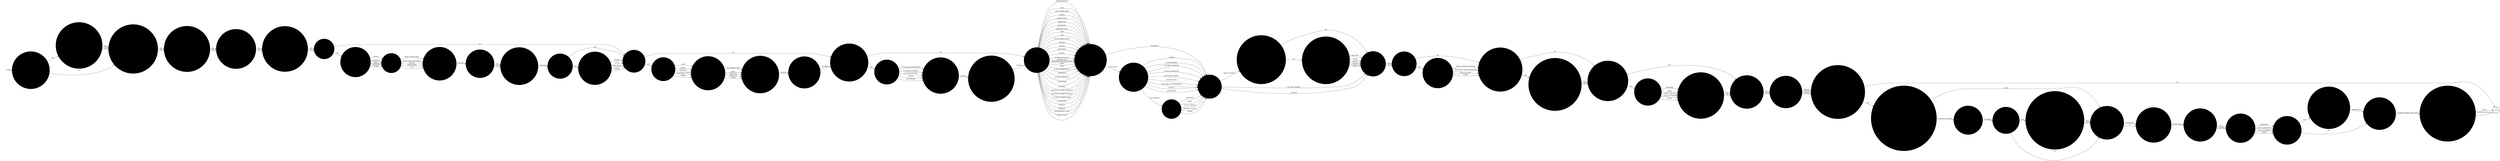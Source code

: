 digraph OLD_FIREARM_ETC {  rankdir=LR;
  node [shape = circle];
  START_NODE [label="", shape=none];
  START_NODE -> 44776 [label = "start"];
  END_NODE [label="END", shape="doublecircle"];
  44123 [label = "How was the item found?", style="filled", color="#DDD"];
  44123 -> 44637 [label = "TARGET SEARCH", style="filled", color="#DDD"];
  44123 -> 44980 [label = "ROUTINE SEARCH", style="filled", color="#DDD"];
  44123 -> 44980 [label = "CHANCE", style="filled", color="#DDD"];
  44160 [label = "What was the country of manufacture of the spray?", style="filled", color="#DDD"];
  44160 -> 44526 [label = "SPECIFY", style="filled", color="#DDD"];
  44172 [label = "Was a chemical incapacitant spray found?", style="filled", color="#DDD"];
  44172 -> 44548 [label = "YES", style="filled", color="#DDD"];
  44172 -> 44526 [label = "NO", style="filled", color="#DDD"];
  44189 [label = "Was the firearm an automatic?", style="filled", color="#DDD"];
  44189 -> 44846 [label = "YES", style="filled", color="#DDD"];
  44189 -> 44846 [label = "NO", style="filled", color="#DDD"];
  44193 [label = "Was the telephone/it system shut down during the incident?", style="filled", color="#DDD"];
  44193 -> 44451 [label = "YES", style="filled", color="#DDD"];
  44193 -> END_NODE [label = "NO", style="filled", color="#DDD"];
  44208 [label = "Is there any suspicion of trafficking?", style="filled", color="#DDD"];
  44208 -> 45049 [label = "YES", style="filled", color="#DDD"];
  44208 -> 45049 [label = "NO", style="filled", color="#DDD"];
  44209 [label = "Was the system re-activated locally or by the service supplier?", style="filled", color="#DDD"];
  44209 -> END_NODE [label = "LOCAL", style="filled", color="#DDD"];
  44209 -> END_NODE [label = "SERVICE SUPPLIER", style="filled", color="#DDD"];
  44323 [label = "Describe what was compromised and by whom", style="filled", color="#DDD"];
  44323 -> 44779 [label = "DESCRIPTION", style="filled", color="#DDD"];
  44330 [label = "Has the service supplier been notified of a replacement keyword?", style="filled", color="#DDD"];
  44330 -> 44755 [label = "YES", style="filled", color="#DDD"];
  44330 -> 44755 [label = "NO", style="filled", color="#DDD"];
  44390 [label = "What type of ammunition was found?", style="filled", color="#DDD"];
  44390 -> 44698 [label = "PISTOL/REVOLVER", style="filled", color="#DDD"];
  44390 -> 44698 [label = "RIFLE", style="filled", color="#DDD"];
  44390 -> 44698 [label = "SHOTGUN", style="filled", color="#DDD"];
  44390 -> 44698 [label = "HILTI GUN", style="filled", color="#DDD"];
  44390 -> 44698 [label = "OTHER", style="filled", color="#DDD"];
  44398 [label = "What time was the system shut down?", style="filled", color="#DDD"];
  44398 -> 44964 [label = "ENTER TIME", style="filled", color="#DDD"];
  44430 [label = "How many rounds etc were found?", style="filled", color="#DDD"];
  44430 -> 44172 [label = "NUMBER", style="filled", color="#DDD"];
  44446 [label = "Has any person been arrested by the police?", style="filled", color="#DDD"];
  44446 -> 44524 [label = "YES", style="filled", color="#DDD"];
  44446 -> 44208 [label = "NO", style="filled", color="#DDD"];
  44451 [label = "Was the telephone/it system shut down locally or by the service supplier?", style="filled", color="#DDD"];
  44451 -> 44755 [label = "LOCAL", style="filled", color="#DDD"];
  44451 -> 44988 [label = "SERVICE SUPPLIER", style="filled", color="#DDD"];
  44455 [label = "What was the source of the information/intelligence?", style="filled", color="#DDD"];
  44455 -> 44980 [label = "PRISONER", style="filled", color="#DDD"];
  44455 -> 44980 [label = "STAFF", style="filled", color="#DDD"];
  44455 -> 44980 [label = "POLICE", style="filled", color="#DDD"];
  44455 -> 44980 [label = "VISITOR", style="filled", color="#DDD"];
  44455 -> 44980 [label = "OTHER", style="filled", color="#DDD"];
  44470 [label = "Was the item concealed/discarded?", style="filled", color="#DDD"];
  44470 -> 45102 [label = "CONCEALED", style="filled", color="#DDD"];
  44470 -> 44123 [label = "DISCARDED", style="filled", color="#DDD"];
  44473 [label = "Is there any media interest in this incident?", style="filled", color="#DDD"];
  44473 -> 44676 [label = "YES", style="filled", color="#DDD"];
  44473 -> 44676 [label = "NO", style="filled", color="#DDD"];
  44504 [label = "What was the calibre of the firearm?", style="filled", color="#DDD"];
  44504 -> 44189 [label = "SPECIFY", style="filled", color="#DDD"];
  44513 [label = "Is the incident the subject of a police investigation?", style="filled", color="#DDD"];
  44513 -> 45000 [label = "YES", style="filled", color="#DDD"];
  44513 -> 45000 [label = "NO", style="filled", color="#DDD"];
  44524 [label = "Describe the person arrested", style="filled", color="#DDD"];
  44524 -> 44874 [label = "PRISONER", style="filled", color="#DDD"];
  44524 -> 44874 [label = "STAFF", style="filled", color="#DDD"];
  44524 -> 44874 [label = "SOCIAL VISITOR", style="filled", color="#DDD"];
  44524 -> 44874 [label = "OFFICIAL VISITOR", style="filled", color="#DDD"];
  44524 -> 44874 [label = "OTHER", style="filled", color="#DDD"];
  44526 [label = "Where was the item found?", style="filled", color="#DDD"];
  44526 -> 44470 [label = "ADMINISTRATION", style="filled", color="#DDD"];
  44526 -> 44470 [label = "CELL", style="filled", color="#DDD"];
  44526 -> 44470 [label = "ASSOCIATION AREA", style="filled", color="#DDD"];
  44526 -> 44470 [label = "CHAPEL", style="filled", color="#DDD"];
  44526 -> 44470 [label = "DINING ROOM", style="filled", color="#DDD"];
  44526 -> 44470 [label = "DORMITORY", style="filled", color="#DDD"];
  44526 -> 44470 [label = "EDUCATION", style="filled", color="#DDD"];
  44526 -> 44470 [label = "EXERCISE YARD", style="filled", color="#DDD"];
  44526 -> 44470 [label = "GATE", style="filled", color="#DDD"];
  44526 -> 44470 [label = "GYM", style="filled", color="#DDD"];
  44526 -> 44470 [label = "HEALTH CARE CENTRE", style="filled", color="#DDD"];
  44526 -> 44470 [label = "KITCHEN", style="filled", color="#DDD"];
  44526 -> 44470 [label = "OFFICE", style="filled", color="#DDD"];
  44526 -> 44470 [label = "RECEPTION", style="filled", color="#DDD"];
  44526 -> 44470 [label = "RECESS", style="filled", color="#DDD"];
  44526 -> 44470 [label = "SEGREGATION UNIT", style="filled", color="#DDD"];
  44526 -> 44470 [label = "SPECIAL UNIT", style="filled", color="#DDD"];
  44526 -> 44470 [label = "SHOWERS/CHANGING ROOM", style="filled", color="#DDD"];
  44526 -> 44470 [label = "VISITS", style="filled", color="#DDD"];
  44526 -> 44470 [label = "WING", style="filled", color="#DDD"];
  44526 -> 44470 [label = "WORKS DEPARTMENT", style="filled", color="#DDD"];
  44526 -> 44470 [label = "WORKSHOP", style="filled", color="#DDD"];
  44526 -> 44470 [label = "WITHIN PERIMETER", style="filled", color="#DDD"];
  44526 -> 44470 [label = "ELSEWHERE", style="filled", color="#DDD"];
  44526 -> 44470 [label = "FUNERAL", style="filled", color="#DDD"];
  44526 -> 44470 [label = "HOSPITAL OUTSIDE (PATIENT)", style="filled", color="#DDD"];
  44526 -> 44470 [label = "HOSPITAL OUTSIDE (VISITING)", style="filled", color="#DDD"];
  44526 -> 44470 [label = "OUTSIDE WORKING PARTY", style="filled", color="#DDD"];
  44526 -> 44470 [label = "SPORTSFIELD", style="filled", color="#DDD"];
  44526 -> 44470 [label = "VEHICLE", style="filled", color="#DDD"];
  44526 -> 44470 [label = "WEDDING", style="filled", color="#DDD"];
  44526 -> 44470 [label = "MAGISTRATES COURT", style="filled", color="#DDD"];
  44526 -> 44470 [label = "CROWN COURT", style="filled", color="#DDD"];
  44548 [label = "Describe the type of spray", style="filled", color="#DDD"];
  44548 -> 44622 [label = "C.N (CHLORACETOPHEONE)", style="filled", color="#DDD"];
  44548 -> 44622 [label = "C.S (ORTHO..NITRILE)", style="filled", color="#DDD"];
  44548 -> 44622 [label = "O.C (MACE/PEPPER)", style="filled", color="#DDD"];
  44548 -> 44622 [label = "OTHER", style="filled", color="#DDD"];
  44548 -> 44622 [label = "NOT KNOWN", style="filled", color="#DDD"];
  44622 [label = "What was the brand name of the spray?", style="filled", color="#DDD"];
  44622 -> 44160 [label = "SPECIFY", style="filled", color="#DDD"];
  44624 [label = "Can items be attributed to a particular prisoner?", style="filled", color="#DDD"];
  44624 -> 44692 [label = "YES", style="filled", color="#DDD"];
  44624 -> 44446 [label = "NO", style="filled", color="#DDD"];
  44637 [label = "Was the search as a result of information/intelligence?", style="filled", color="#DDD"];
  44637 -> 44455 [label = "YES", style="filled", color="#DDD"];
  44637 -> 44980 [label = "NO", style="filled", color="#DDD"];
  44676 [label = "Has the prison service press office been informed?", style="filled", color="#DDD"];
  44676 -> 45026 [label = "YES", style="filled", color="#DDD"];
  44676 -> 45026 [label = "NO", style="filled", color="#DDD"];
  44692 [label = "Has the prisoner been entered on the inmate involvement?", style="filled", color="#DDD"];
  44692 -> 44446 [label = "YES", style="filled", color="#DDD"];
  44692 -> 44446 [label = "NO", style="filled", color="#DDD"];
  44698 [label = "What was the calibre of the ammunition?", style="filled", color="#DDD"];
  44698 -> 44430 [label = "SPECIFY", style="filled", color="#DDD"];
  44703 [label = "Was ammunition found?", style="filled", color="#DDD"];
  44703 -> 44870 [label = "YES", style="filled", color="#DDD"];
  44703 -> 44172 [label = "NO", style="filled", color="#DDD"];
  44755 [label = "Indicate the nature of the shut down", style="filled", color="#DDD"];
  44755 -> 44398 [label = "TELEPHONY", style="filled", color="#DDD"];
  44755 -> 44398 [label = "IT", style="filled", color="#DDD"];
  44776 [label = "Were the police informed of the incident?", style="filled", color="#DDD"];
  44776 -> 44513 [label = "YES", style="filled", color="#DDD"];
  44776 -> 45000 [label = "NO", style="filled", color="#DDD"];
  44779 [label = "When was the system re-activated?", style="filled", color="#DDD"];
  44779 -> 44209 [label = "ENTER COMMENT AND DATE", style="filled", color="#DDD"];
  44820 [label = "Was the system compromised?", style="filled", color="#DDD"];
  44820 -> 44323 [label = "YES", style="filled", color="#DDD"];
  44820 -> 44779 [label = "NO", style="filled", color="#DDD"];
  44827 [label = "What parts of a firearm were found?", style="filled", color="#DDD"];
  44827 -> 44703 [label = "BARREL", style="filled", color="#DDD"];
  44827 -> 44703 [label = "BUTT", style="filled", color="#DDD"];
  44827 -> 44703 [label = "MAGAZINE", style="filled", color="#DDD"];
  44827 -> 44703 [label = "OTHER", style="filled", color="#DDD"];
  44832 [label = "Was the keyword requested?", style="filled", color="#DDD"];
  44832 -> 44330 [label = "YES", style="filled", color="#DDD"];
  44832 -> 44755 [label = "NO", style="filled", color="#DDD"];
  44846 [label = "What was the name of the manufacturer?", style="filled", color="#DDD"];
  44846 -> 45001 [label = "SPECIFY", style="filled", color="#DDD"];
  44870 [label = "Describe the ammunition", style="filled", color="#DDD"];
  44870 -> 44390 [label = "LIVE", style="filled", color="#DDD"];
  44870 -> 44390 [label = "BLANK", style="filled", color="#DDD"];
  44870 -> 44390 [label = "DISABLED", style="filled", color="#DDD"];
  44870 -> 44390 [label = "CARTRIDGE CASE", style="filled", color="#DDD"];
  44870 -> 44390 [label = "OTHER", style="filled", color="#DDD"];
  44874 [label = "Has any prosecution taken place or is any pending?", style="filled", color="#DDD"];
  44874 -> 44208 [label = "YES", style="filled", color="#DDD"];
  44874 -> 44208 [label = "NO", style="filled", color="#DDD"];
  44907 [label = "Who authorised the shut down?", style="filled", color="#DDD"];
  44907 -> 44820 [label = "GOVERNOR", style="filled", color="#DDD"];
  44907 -> 44820 [label = "DEPUTY GOVERNOR", style="filled", color="#DDD"];
  44907 -> 44820 [label = "DUTY GOVERNOR", style="filled", color="#DDD"];
  44907 -> 44820 [label = "OTHER", style="filled", color="#DDD"];
  44922 [label = "Which detection aids were used?", style="filled", color="#DDD"];
  44922 -> 44624 [label = "METAL DETECTING PORTAL", style="filled", color="#DDD"];
  44922 -> 44624 [label = "HAND HELD METAL DETECTOR", style="filled", color="#DDD"];
  44922 -> 44624 [label = "X-RAY MACHINE", style="filled", color="#DDD"];
  44922 -> 44624 [label = "OTHER", style="filled", color="#DDD"];
  44928 [label = "Were detection aids used?", style="filled", color="#DDD"];
  44928 -> 44922 [label = "YES", style="filled", color="#DDD"];
  44928 -> 44624 [label = "NO", style="filled", color="#DDD"];
  44964 [label = "Was this a full or partial shut down?", style="filled", color="#DDD"];
  44964 -> 44907 [label = "FULL", style="filled", color="#DDD"];
  44964 -> 44907 [label = "PARTIAL", style="filled", color="#DDD"];
  44980 [label = "Were specialist dogs used?", style="filled", color="#DDD"];
  44980 -> 44928 [label = "YES", style="filled", color="#DDD"];
  44980 -> 44928 [label = "NO", style="filled", color="#DDD"];
  44988 [label = "Quote the vantive case number", style="filled", color="#DDD"];
  44988 -> 44832 [label = "NUMBER", style="filled", color="#DDD"];
  45000 [label = "Is the incident the subject of an internal investigation?", style="filled", color="#DDD"];
  45000 -> 45005 [label = "YES", style="filled", color="#DDD"];
  45000 -> 45005 [label = "NO", style="filled", color="#DDD"];
  45001 [label = "Was the firearm complete?", style="filled", color="#DDD"];
  45001 -> 44703 [label = "YES", style="filled", color="#DDD"];
  45001 -> 44827 [label = "NO", style="filled", color="#DDD"];
  45005 [label = "Is any member of staff facing disciplinary charges?", style="filled", color="#DDD"];
  45005 -> 44473 [label = "YES", style="filled", color="#DDD"];
  45005 -> 44473 [label = "NO", style="filled", color="#DDD"];
  45026 [label = "Was a firearm found?", style="filled", color="#DDD"];
  45026 -> 45029 [label = "YES", style="filled", color="#DDD"];
  45026 -> 44703 [label = "NO", style="filled", color="#DDD"];
  45029 [label = "What type of firearm was found?", style="filled", color="#DDD"];
  45029 -> 45119 [label = "PISTOL", style="filled", color="#DDD"];
  45029 -> 45119 [label = "REVOLVER", style="filled", color="#DDD"];
  45029 -> 45119 [label = "RIFLE", style="filled", color="#DDD"];
  45029 -> 45119 [label = "SHOTGUN", style="filled", color="#DDD"];
  45029 -> 45119 [label = "OTHER", style="filled", color="#DDD"];
  45049 [label = "Who now has custody of the items?", style="filled", color="#DDD"];
  45049 -> 44193 [label = "PRISON", style="filled", color="#DDD"];
  45049 -> 44193 [label = "POLICE", style="filled", color="#DDD"];
  45049 -> 44193 [label = "OTHER", style="filled", color="#DDD"];
  45056 [label = "Describe the person", style="filled", color="#DDD"];
  45056 -> 44123 [label = "PRISONER", style="filled", color="#DDD"];
  45056 -> 44123 [label = "STAFF", style="filled", color="#DDD"];
  45056 -> 44123 [label = "SOCIAL VISITOR", style="filled", color="#DDD"];
  45056 -> 44123 [label = "OFFICIAL VISITOR", style="filled", color="#DDD"];
  45056 -> 44123 [label = "OTHER", style="filled", color="#DDD"];
  45102 [label = "Where was the item concealed?", style="filled", color="#DDD"];
  45102 -> 45056 [label = "ON A PERSON", style="filled", color="#DDD"];
  45102 -> 44123 [label = "BURIED", style="filled", color="#DDD"];
  45102 -> 44123 [label = "IN I/P PROPERTY", style="filled", color="#DDD"];
  45102 -> 44123 [label = "IN STORED PROPERTY", style="filled", color="#DDD"];
  45102 -> 44123 [label = "IN CELL FURNITURE", style="filled", color="#DDD"];
  45102 -> 44123 [label = "IN BUILDING FABRIC", style="filled", color="#DDD"];
  45102 -> 44123 [label = "STORES ITEMS", style="filled", color="#DDD"];
  45102 -> 44123 [label = "DELIVERED FOODS/PARCELS", style="filled", color="#DDD"];
  45102 -> 44123 [label = "VEHICLE", style="filled", color="#DDD"];
  45102 -> 44123 [label = "ELSEWHERE", style="filled", color="#DDD"];
  45119 [label = "Describe the firearm", style="filled", color="#DDD"];
  45119 -> 44504 [label = "REAL (FUNCTIONAL)", style="filled", color="#DDD"];
  45119 -> 44504 [label = "REAL (NON-FUNCTIONAL)", style="filled", color="#DDD"];
  45119 -> 44504 [label = "REPLICA", style="filled", color="#DDD"];
  45119 -> 44504 [label = "HOME MADE", style="filled", color="#DDD"];
  45119 -> 44504 [label = "TOY", style="filled", color="#DDD"];
}
